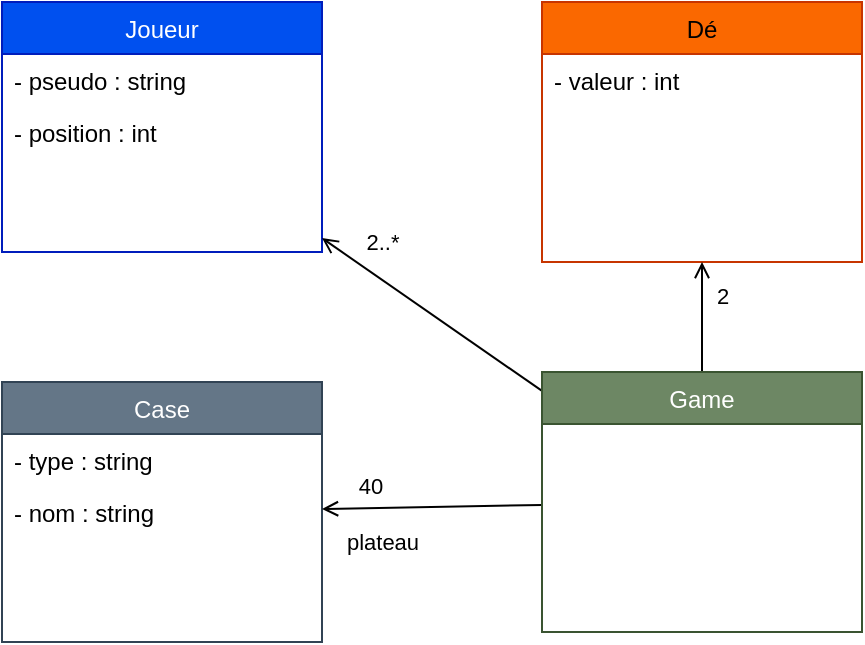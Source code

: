 <mxfile>
    <diagram id="C5RBs43oDa-KdzZeNtuy" name="Page-1">
        <mxGraphModel dx="844" dy="421" grid="1" gridSize="10" guides="1" tooltips="1" connect="1" arrows="1" fold="1" page="1" pageScale="1" pageWidth="827" pageHeight="1169" math="0" shadow="0">
            <root>
                <mxCell id="WIyWlLk6GJQsqaUBKTNV-0"/>
                <mxCell id="WIyWlLk6GJQsqaUBKTNV-1" parent="WIyWlLk6GJQsqaUBKTNV-0"/>
                <mxCell id="j60qgICauFPskA9lQp5Z-2" value="Case" style="swimlane;fontStyle=0;align=center;verticalAlign=top;childLayout=stackLayout;horizontal=1;startSize=26;horizontalStack=0;resizeParent=1;resizeLast=0;collapsible=1;marginBottom=0;rounded=0;shadow=0;strokeWidth=1;fillColor=#647687;fontColor=#ffffff;strokeColor=#314354;" parent="WIyWlLk6GJQsqaUBKTNV-1" vertex="1">
                    <mxGeometry x="240" y="460" width="160" height="130" as="geometry">
                        <mxRectangle x="550" y="140" width="160" height="26" as="alternateBounds"/>
                    </mxGeometry>
                </mxCell>
                <mxCell id="j60qgICauFPskA9lQp5Z-3" value="- type : string" style="text;align=left;verticalAlign=top;spacingLeft=4;spacingRight=4;overflow=hidden;rotatable=0;points=[[0,0.5],[1,0.5]];portConstraint=eastwest;rounded=0;shadow=0;html=0;" parent="j60qgICauFPskA9lQp5Z-2" vertex="1">
                    <mxGeometry y="26" width="160" height="26" as="geometry"/>
                </mxCell>
                <mxCell id="j60qgICauFPskA9lQp5Z-31" value="- nom : string" style="text;align=left;verticalAlign=top;spacingLeft=4;spacingRight=4;overflow=hidden;rotatable=0;points=[[0,0.5],[1,0.5]];portConstraint=eastwest;rounded=0;shadow=0;html=0;" parent="j60qgICauFPskA9lQp5Z-2" vertex="1">
                    <mxGeometry y="52" width="160" height="26" as="geometry"/>
                </mxCell>
                <mxCell id="j60qgICauFPskA9lQp5Z-7" value="Dé" style="swimlane;fontStyle=0;align=center;verticalAlign=top;childLayout=stackLayout;horizontal=1;startSize=26;horizontalStack=0;resizeParent=1;resizeLast=0;collapsible=1;marginBottom=0;rounded=0;shadow=0;strokeWidth=1;fillColor=#fa6800;strokeColor=#C73500;fontColor=#000000;" parent="WIyWlLk6GJQsqaUBKTNV-1" vertex="1">
                    <mxGeometry x="510" y="270" width="160" height="130" as="geometry">
                        <mxRectangle x="550" y="140" width="160" height="26" as="alternateBounds"/>
                    </mxGeometry>
                </mxCell>
                <mxCell id="j60qgICauFPskA9lQp5Z-13" value="- valeur : int" style="text;align=left;verticalAlign=top;spacingLeft=4;spacingRight=4;overflow=hidden;rotatable=0;points=[[0,0.5],[1,0.5]];portConstraint=eastwest;rounded=0;shadow=0;html=0;" parent="j60qgICauFPskA9lQp5Z-7" vertex="1">
                    <mxGeometry y="26" width="160" height="26" as="geometry"/>
                </mxCell>
                <mxCell id="j60qgICauFPskA9lQp5Z-10" value="Joueur" style="swimlane;fontStyle=0;align=center;verticalAlign=top;childLayout=stackLayout;horizontal=1;startSize=26;horizontalStack=0;resizeParent=1;resizeLast=0;collapsible=1;marginBottom=0;rounded=0;shadow=0;strokeWidth=1;fillColor=#0050ef;fontColor=#ffffff;strokeColor=#001DBC;" parent="WIyWlLk6GJQsqaUBKTNV-1" vertex="1">
                    <mxGeometry x="240" y="270" width="160" height="125" as="geometry">
                        <mxRectangle x="550" y="140" width="160" height="26" as="alternateBounds"/>
                    </mxGeometry>
                </mxCell>
                <mxCell id="j60qgICauFPskA9lQp5Z-11" value="- pseudo : string" style="text;align=left;verticalAlign=top;spacingLeft=4;spacingRight=4;overflow=hidden;rotatable=0;points=[[0,0.5],[1,0.5]];portConstraint=eastwest;rounded=0;shadow=0;html=0;" parent="j60qgICauFPskA9lQp5Z-10" vertex="1">
                    <mxGeometry y="26" width="160" height="26" as="geometry"/>
                </mxCell>
                <mxCell id="j60qgICauFPskA9lQp5Z-17" value="- position : int" style="text;align=left;verticalAlign=top;spacingLeft=4;spacingRight=4;overflow=hidden;rotatable=0;points=[[0,0.5],[1,0.5]];portConstraint=eastwest;rounded=0;shadow=0;html=0;" parent="j60qgICauFPskA9lQp5Z-10" vertex="1">
                    <mxGeometry y="52" width="160" height="26" as="geometry"/>
                </mxCell>
                <mxCell id="4" style="edgeStyle=none;html=1;endArrow=open;endFill=0;" edge="1" parent="WIyWlLk6GJQsqaUBKTNV-1" source="0" target="j60qgICauFPskA9lQp5Z-10">
                    <mxGeometry relative="1" as="geometry"/>
                </mxCell>
                <mxCell id="5" value="2..*" style="edgeLabel;html=1;align=center;verticalAlign=middle;resizable=0;points=[];" vertex="1" connectable="0" parent="4">
                    <mxGeometry x="0.647" y="-1" relative="1" as="geometry">
                        <mxPoint x="10" y="-11" as="offset"/>
                    </mxGeometry>
                </mxCell>
                <mxCell id="6" style="edgeStyle=none;html=1;endArrow=open;endFill=0;" edge="1" parent="WIyWlLk6GJQsqaUBKTNV-1" source="0" target="j60qgICauFPskA9lQp5Z-7">
                    <mxGeometry relative="1" as="geometry"/>
                </mxCell>
                <mxCell id="7" value="2" style="edgeLabel;html=1;align=center;verticalAlign=middle;resizable=0;points=[];" vertex="1" connectable="0" parent="6">
                    <mxGeometry x="0.394" relative="1" as="geometry">
                        <mxPoint x="10" as="offset"/>
                    </mxGeometry>
                </mxCell>
                <mxCell id="8" style="edgeStyle=none;html=1;endArrow=open;endFill=0;" edge="1" parent="WIyWlLk6GJQsqaUBKTNV-1" source="0" target="j60qgICauFPskA9lQp5Z-2">
                    <mxGeometry relative="1" as="geometry"/>
                </mxCell>
                <mxCell id="9" value="40" style="edgeLabel;html=1;align=center;verticalAlign=middle;resizable=0;points=[];" vertex="1" connectable="0" parent="8">
                    <mxGeometry x="0.563" y="-2" relative="1" as="geometry">
                        <mxPoint y="-9" as="offset"/>
                    </mxGeometry>
                </mxCell>
                <mxCell id="10" value="plateau" style="edgeLabel;html=1;align=center;verticalAlign=middle;resizable=0;points=[];" vertex="1" connectable="0" parent="8">
                    <mxGeometry x="0.264" y="-1" relative="1" as="geometry">
                        <mxPoint x="-11" y="18" as="offset"/>
                    </mxGeometry>
                </mxCell>
                <mxCell id="0" value="Game" style="swimlane;fontStyle=0;align=center;verticalAlign=top;childLayout=stackLayout;horizontal=1;startSize=26;horizontalStack=0;resizeParent=1;resizeLast=0;collapsible=1;marginBottom=0;rounded=0;shadow=0;strokeWidth=1;fillColor=#6d8764;fontColor=#ffffff;strokeColor=#3A5431;" vertex="1" parent="WIyWlLk6GJQsqaUBKTNV-1">
                    <mxGeometry x="510" y="455" width="160" height="130" as="geometry">
                        <mxRectangle x="550" y="140" width="160" height="26" as="alternateBounds"/>
                    </mxGeometry>
                </mxCell>
            </root>
        </mxGraphModel>
    </diagram>
</mxfile>